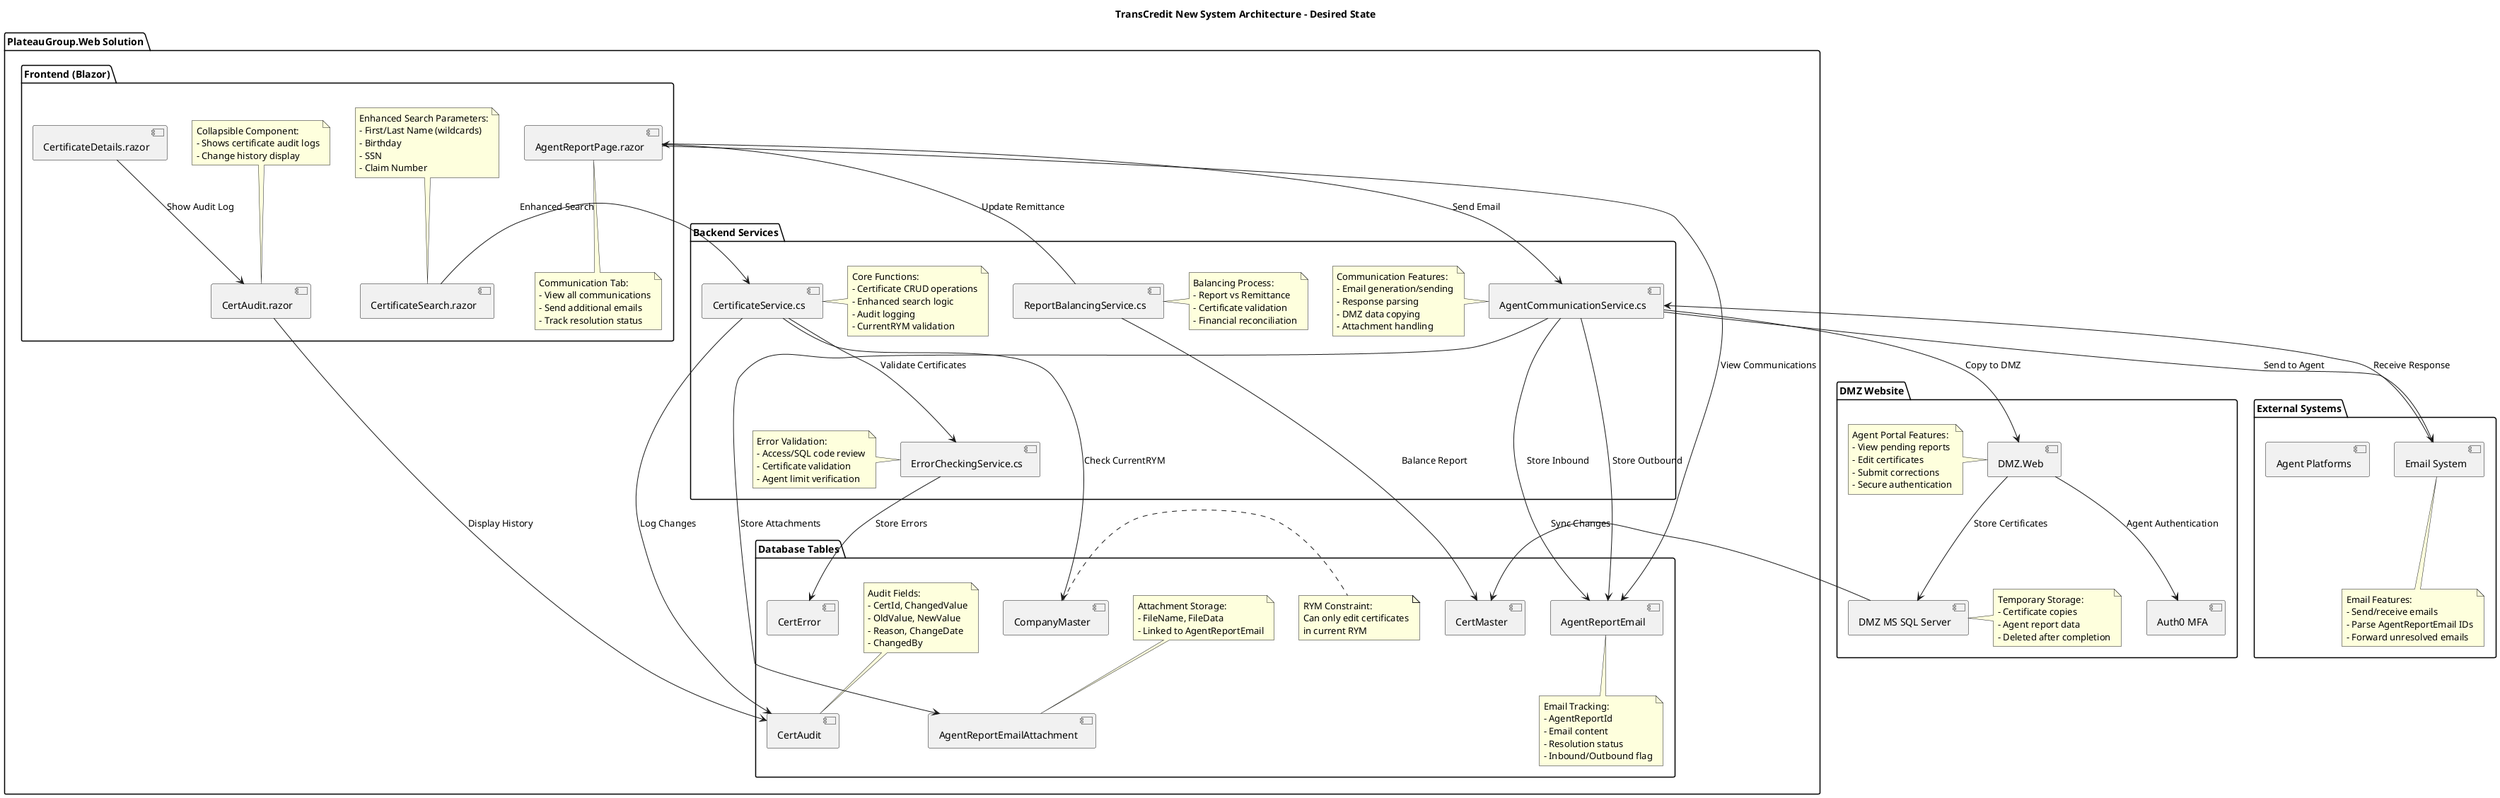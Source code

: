 @startuml
title TransCredit New System Architecture - Desired State

package "PlateauGroup.Web Solution" {
  
  package "Frontend (Blazor)" {
    [CertificateSearch.razor] as CertSearch
    note top of CertSearch
      Enhanced Search Parameters:
      - First/Last Name (wildcards)
      - Birthday
      - SSN
      - Claim Number
    end note
    
    [CertificateDetails.razor] as CertDetails
    [AgentReportPage.razor] as AgentReport
    note bottom of AgentReport
      Communication Tab:
      - View all communications
      - Send additional emails
      - Track resolution status
    end note
    
    [CertAudit.razor] as CertAudit
    note top of CertAudit
      Collapsible Component:
      - Shows certificate audit logs
      - Change history display
    end note
  }
  
  package "Backend Services" {
    [CertificateService.cs] as CertService
    note right of CertService
      Core Functions:
      - Certificate CRUD operations
      - Enhanced search logic
      - Audit logging
      - CurrentRYM validation
    end note
    
    [AgentCommunicationService.cs] as AgentComm
    note left of AgentComm
      Communication Features:
      - Email generation/sending
      - Response parsing
      - DMZ data copying
      - Attachment handling
    end note
    
    [ReportBalancingService.cs] as BalanceService
    note right of BalanceService
      Balancing Process:
      - Report vs Remittance
      - Certificate validation
      - Financial reconciliation
    end note
    
    [ErrorCheckingService.cs] as ErrorService
    note left of ErrorService
      Error Validation:
      - Access/SQL code review
      - Certificate validation
      - Agent limit verification
    end note
  }
  
  package "Database Tables" {
    [CertMaster] as CertMaster
    [CertAudit] as CertAuditTable
    note top of CertAuditTable
      Audit Fields:
      - CertId, ChangedValue
      - OldValue, NewValue
      - Reason, ChangeDate
      - ChangedBy
    end note
    
    [AgentReportEmail] as AgentEmail
    note bottom of AgentEmail
      Email Tracking:
      - AgentReportId
      - Email content
      - Resolution status
      - Inbound/Outbound flag
    end note
    
    [AgentReportEmailAttachment] as EmailAttach
    note top of EmailAttach
      Attachment Storage:
      - FileName, FileData
      - Linked to AgentReportEmail
    end note
    
    [CertError] as CertError
    [CompanyMaster] as CompanyMaster
    note right of CompanyMaster
      RYM Constraint:
      Can only edit certificates
      in current RYM
    end note
  }
}

package "DMZ Website" {
  [DMZ.Web] as DMZWeb
  note left of DMZWeb
    Agent Portal Features:
    - View pending reports
    - Edit certificates
    - Submit corrections
    - Secure authentication
  end note
  
  [DMZ MS SQL Server] as DMZDB
  note right of DMZDB
    Temporary Storage:
    - Certificate copies
    - Agent report data
    - Deleted after completion
  end note
  
  [Auth0 MFA] as Auth0
}

package "External Systems" {
  [Email System] as EmailSys
  note bottom of EmailSys
    Email Features:
    - Send/receive emails
    - Parse AgentReportEmail IDs
    - Forward unresolved emails
  end note
  
  [Agent Platforms] as AgentPlatforms
}

' Certificate Search Flow
CertSearch --> CertService : "Enhanced Search"

' Certificate Audit Flow
CertService --> CertAuditTable : "Log Changes"
CertDetails --> CertAudit : "Show Audit Log"
CertAudit --> CertAuditTable : "Display History"

' Error Checking Flow
ErrorService --> CertError : "Store Errors"
CertService --> ErrorService : "Validate Certificates"

' Agent Communication Flow
AgentReport --> AgentComm : "Send Email"
AgentComm --> AgentEmail : "Store Outbound"
AgentComm --> AgentEmail : "Store Inbound"
AgentComm --> EmailAttach : "Store Attachments"
AgentComm --> EmailSys : "Send to Agent"
EmailSys --> AgentComm : "Receive Response"

' DMZ Integration Flow
AgentComm --> DMZWeb : "Copy to DMZ"
DMZWeb --> Auth0 : "Agent Authentication"
DMZWeb --> DMZDB : "Store Certificates"
DMZDB --> CertMaster : "Sync Changes"

' Balancing Flow
BalanceService --> CertMaster : "Balance Report"
BalanceService --> AgentReport : "Update Remittance"

' Company Master Flow
CertService --> CompanyMaster : "Check CurrentRYM"

' Agent Report Communication
AgentReport --> AgentEmail : "View Communications"

@enduml

